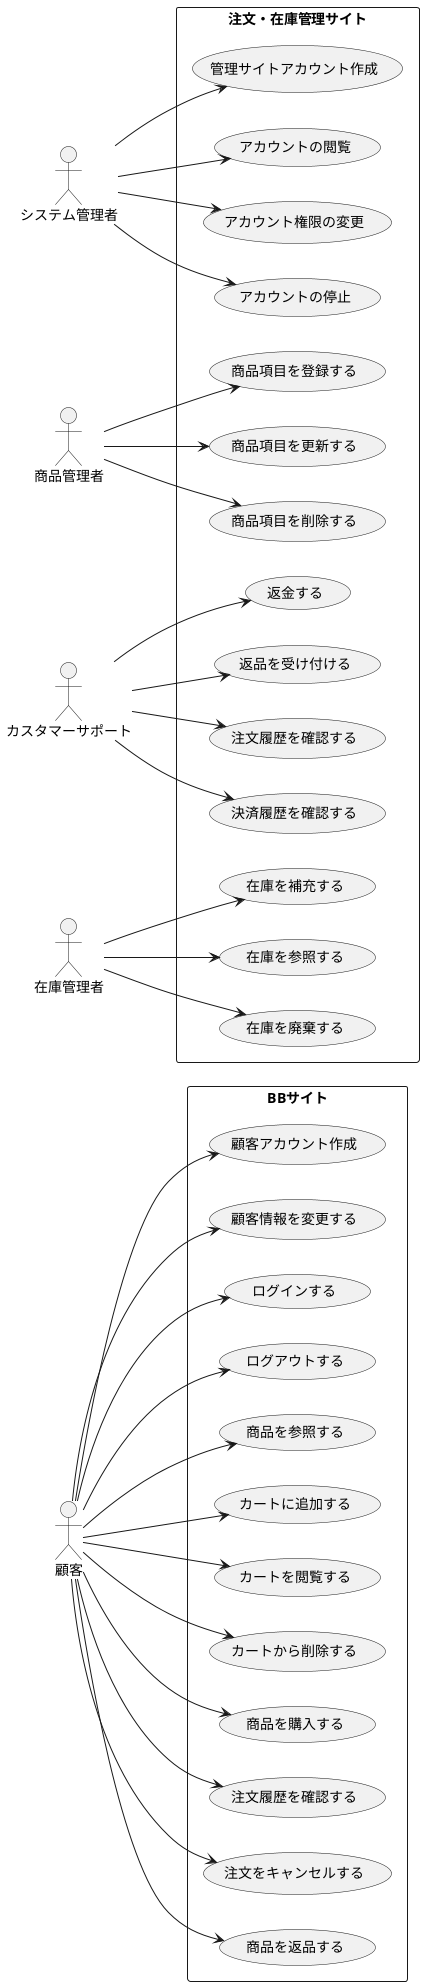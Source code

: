@startuml BB注文管理システムユースケース図
left to right direction
actor 顧客 as U

actor システム管理者 as M

actor 商品管理者 as OM

actor カスタマーサポート as CS

actor 在庫管理者 as SM

rectangle BBサイト {
  usecase "顧客アカウント作成" as UC1
  usecase "顧客情報を変更する" as UC2
  usecase "ログインする" as UC3
  usecase "ログアウトする" as UC4
  usecase "商品を参照する" as UC5
  usecase "カートに追加する" as UC6
  usecase "カートを閲覧する" as UC7
  usecase "カートから削除する" as UC8
  usecase "商品を購入する" as UC9
  usecase "注文履歴を確認する" as UC10
  usecase "注文をキャンセルする" as UC11
  usecase "商品を返品する" as UC12
}

rectangle 注文・在庫管理サイト {
  usecase "管理サイトアカウント作成" as UC13
  usecase "アカウントの閲覧" as UC14
  usecase "アカウント権限の変更" as UC15
  usecase "アカウントの停止" as UC16
  usecase "商品項目を登録する" as UC17
  usecase "商品項目を更新する" as UC18
  usecase "商品項目を削除する" as UC19
  usecase "返金する" as UC21
  usecase "返品を受け付ける" as UC22
  usecase "注文履歴を確認する" as UC23
  usecase "決済履歴を確認する" as UC24
  usecase "在庫を補充する" as UC25
  usecase "在庫を参照する" as UC26
  usecase "在庫を廃棄する" as UC27
}

U --> UC1
U --> UC2
U --> UC3
U --> UC4
U --> UC5
U --> UC6
U --> UC7
U --> UC8
U --> UC9
U --> UC10
U --> UC11
U --> UC12

M --> UC13
M --> UC14
M --> UC15
M --> UC16

OM --> UC17
OM --> UC18
OM --> UC19

CS --> UC21
CS --> UC22
CS --> UC23
CS --> UC24

SM --> UC25
SM --> UC26
SM --> UC27
@enduml